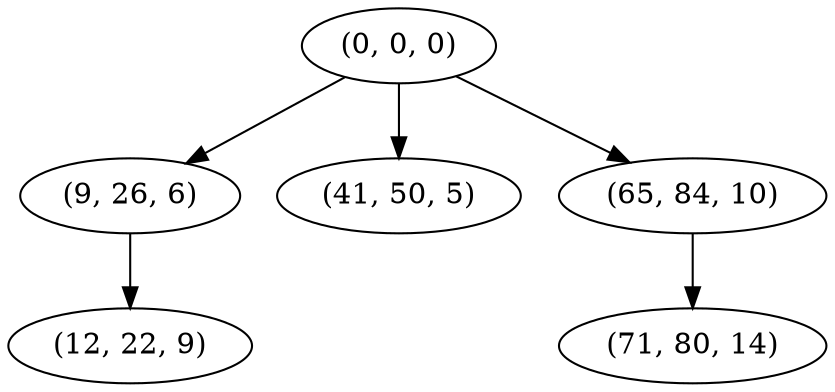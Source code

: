 digraph tree {
    "(0, 0, 0)";
    "(9, 26, 6)";
    "(12, 22, 9)";
    "(41, 50, 5)";
    "(65, 84, 10)";
    "(71, 80, 14)";
    "(0, 0, 0)" -> "(9, 26, 6)";
    "(0, 0, 0)" -> "(41, 50, 5)";
    "(0, 0, 0)" -> "(65, 84, 10)";
    "(9, 26, 6)" -> "(12, 22, 9)";
    "(65, 84, 10)" -> "(71, 80, 14)";
}
